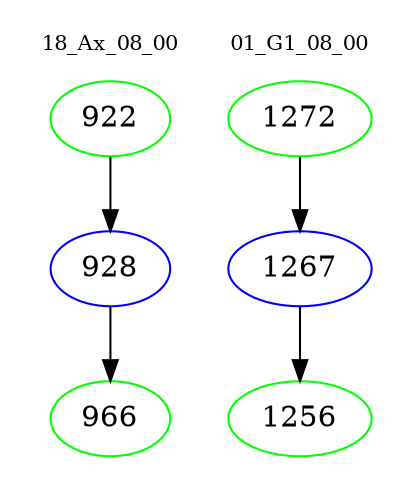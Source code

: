 digraph{
subgraph cluster_0 {
color = white
label = "18_Ax_08_00";
fontsize=10;
T0_922 [label="922", color="green"]
T0_922 -> T0_928 [color="black"]
T0_928 [label="928", color="blue"]
T0_928 -> T0_966 [color="black"]
T0_966 [label="966", color="green"]
}
subgraph cluster_1 {
color = white
label = "01_G1_08_00";
fontsize=10;
T1_1272 [label="1272", color="green"]
T1_1272 -> T1_1267 [color="black"]
T1_1267 [label="1267", color="blue"]
T1_1267 -> T1_1256 [color="black"]
T1_1256 [label="1256", color="green"]
}
}
